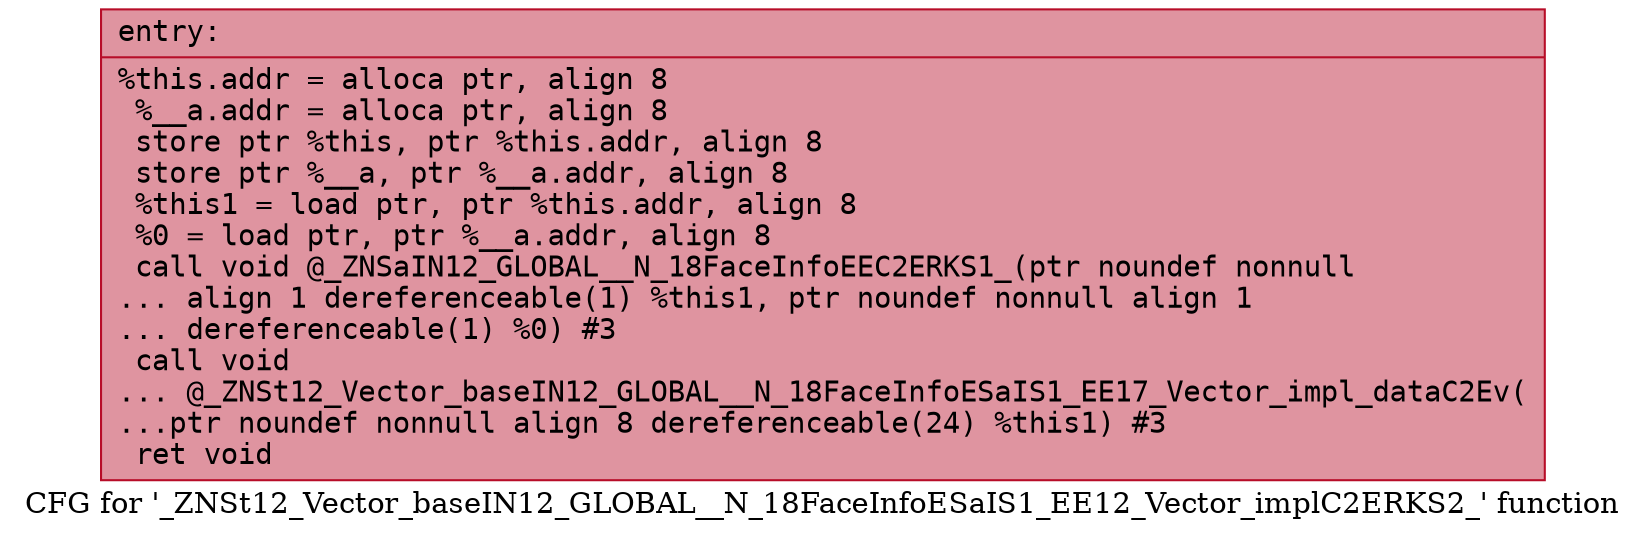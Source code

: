 digraph "CFG for '_ZNSt12_Vector_baseIN12_GLOBAL__N_18FaceInfoESaIS1_EE12_Vector_implC2ERKS2_' function" {
	label="CFG for '_ZNSt12_Vector_baseIN12_GLOBAL__N_18FaceInfoESaIS1_EE12_Vector_implC2ERKS2_' function";

	Node0x55dfe4c6e950 [shape=record,color="#b70d28ff", style=filled, fillcolor="#b70d2870" fontname="Courier",label="{entry:\l|  %this.addr = alloca ptr, align 8\l  %__a.addr = alloca ptr, align 8\l  store ptr %this, ptr %this.addr, align 8\l  store ptr %__a, ptr %__a.addr, align 8\l  %this1 = load ptr, ptr %this.addr, align 8\l  %0 = load ptr, ptr %__a.addr, align 8\l  call void @_ZNSaIN12_GLOBAL__N_18FaceInfoEEC2ERKS1_(ptr noundef nonnull\l... align 1 dereferenceable(1) %this1, ptr noundef nonnull align 1\l... dereferenceable(1) %0) #3\l  call void\l... @_ZNSt12_Vector_baseIN12_GLOBAL__N_18FaceInfoESaIS1_EE17_Vector_impl_dataC2Ev(\l...ptr noundef nonnull align 8 dereferenceable(24) %this1) #3\l  ret void\l}"];
}
